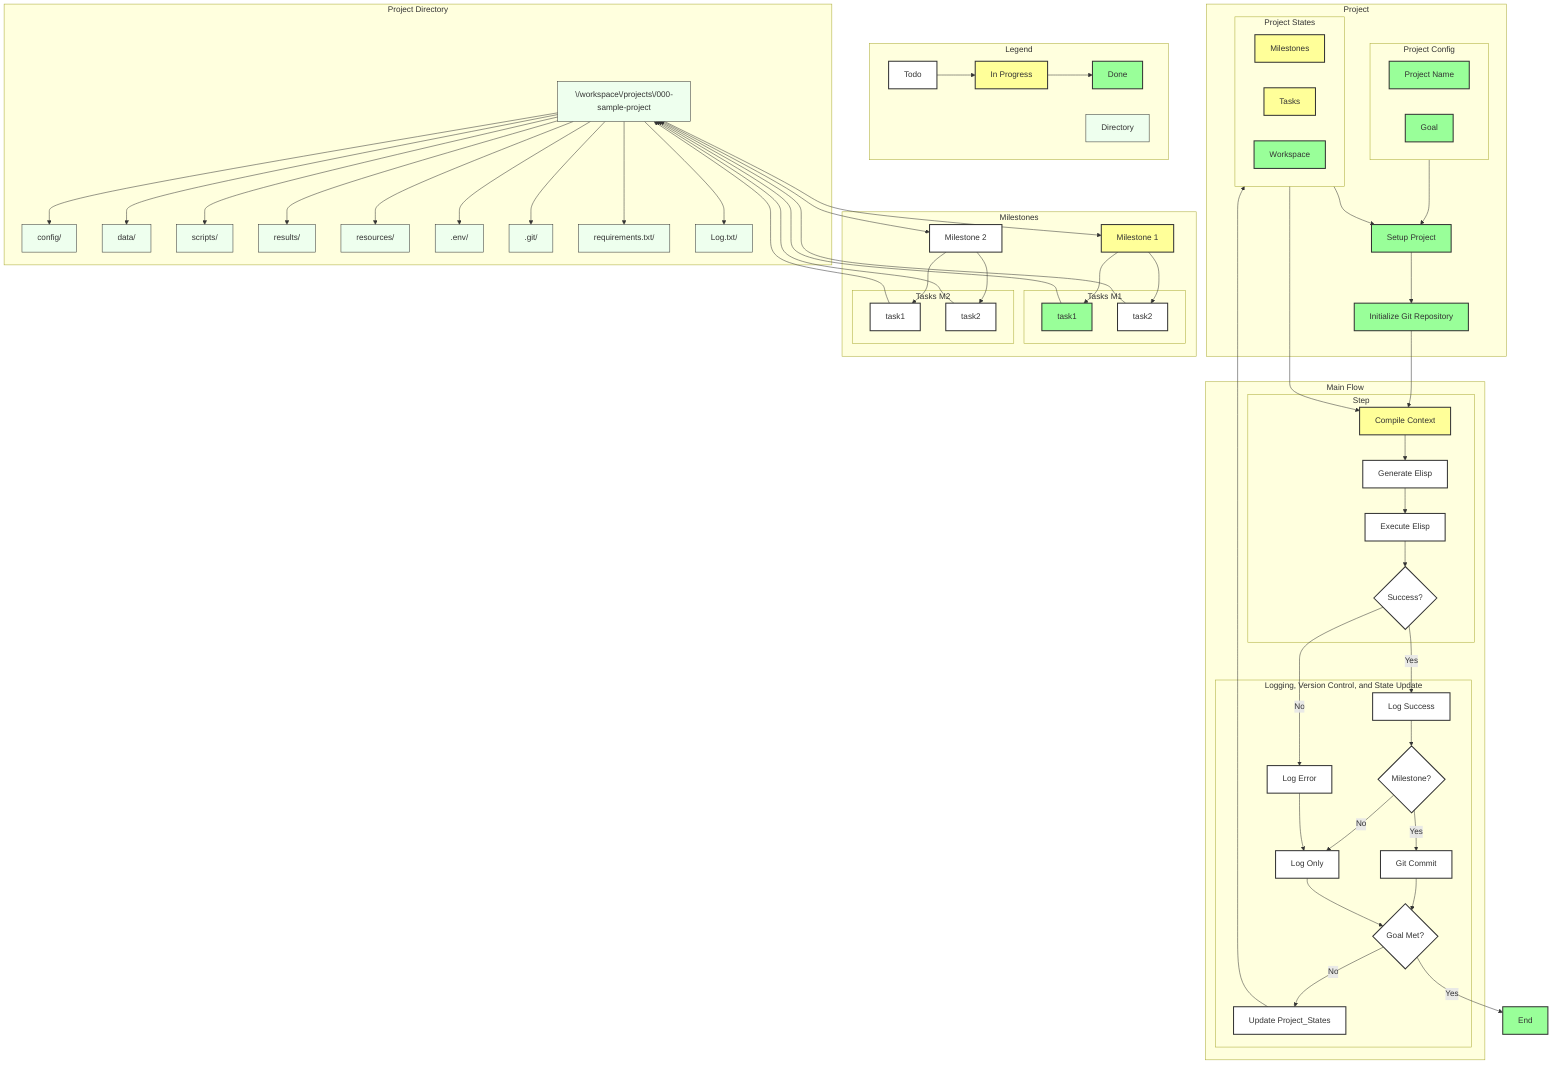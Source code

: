 graph TD
    subgraph Legend
        Z1[Todo]:::todo
        Z2[In Progress]:::inProgress
        Z3[Done]:::done
        Z4[Directory]:::directory
    end
    subgraph Project
    subgraph PC[Project Config]
        A1[Project Name]:::done
        A2[Goal]:::done
    end
    subgraph PS[Project States]
        A3[Milestones]:::inProgress
        A4[Tasks]:::inProgress
        A5[Workspace]:::done
    end
    A[Setup Project]:::done
    B[Initialize Git Repository]:::done
    end
    subgraph Project Directory
        Root["\/workspace\/projects\/000-sample-project"]:::directory
        Config[config/]:::directory
        Data[data/]:::directory
        Scripts[scripts/]:::directory
        Results[results/]:::directory
        Resources[resources/]:::directory
        Env[.env/]:::directory
        Git[.git/]:::directory
        Requirements[requirements.txt/]:::directory
        Log[Log.txt/]:::directory
        Root --> Config
        Root --> Data
        Root --> Scripts
        Root --> Results
        Root --> Resources
        Root --> Env
        Root --> Git
        Root --> Requirements
        Root --> Log
    end
    subgraph Main Flow
    subgraph Step
        D[Compile Context]:::inProgress
        E[Generate Elisp]:::todo
        F[Execute Elisp]:::todo
        G{Success?}:::todo
    end
    subgraph "Logging, Version Control, and State Update"
        H[Log Success]:::todo
        I[Log Error]:::todo
        J{Milestone?}:::todo
        K[Git Commit]:::todo
        L[Log Only]:::todo
        M{Goal Met?}:::todo
        N[Update Project_States]:::todo
    end
    end
    subgraph Milestones
        MS1[Milestone 1]:::inProgress
        MS2[Milestone 2]:::todo
    subgraph Tasks M1
        T1[task1]:::done
        T2[task2]:::todo
    end
    subgraph Tasks M2
        T3[task1]:::todo
        T4[task2]:::todo
    end
    end
    PC --> A
    PS --> A
    A --> B
    B --> D
    PS --> D
    D --> E --> F --> G
    G -- Yes --> H
    G -- No --> I
    H --> J
    J -- Yes --> K
    J -- No --> L
    K --> M
    I --> L
    L --> M
    M -- No --> N
    N --> PS
    M -- Yes --> End[End]:::done
    Root --> MS1
    Root --> MS2
    MS1 --> T1
    MS1 --> T2
    MS2 --> T3
    MS2 --> T4
    T1 --> Root
    T2 --> Root
    T3 --> Root
    T4 --> Root
    Z1 --> Z2
    Z2 --> Z3
    classDef done fill:#9f9,stroke:#333,stroke-width:2px;
    classDef inProgress fill:#ff9,stroke:#333,stroke-width:2px;
    classDef todo fill:#fff,stroke:#333,stroke-width:2px;
    classDef directory fill:#efe,stroke:#333,stroke-width:1px;
    class Root,Config,Data,Scripts,Results,Resources directory;

    %% %% project-management.mmd
    %% graph LR
    %%     subgraph Legend
        %%         Z1[Todo]:::todo
        %%         Z2[In Progress]:::inProgress
        %%         Z3[Done]:::done
        %%         Z4[Directory]:::directory
        %%     end

    %%     subgraph Project Directory
        %%         Root["\/workspace\/projects\/000-sample-project"]:::directory
        %%         Config[config/]:::directory
        %%         Data[data/]:::directory
        %%         Scripts[scripts/]:::directory
        %%         Results[results/]:::directory
        %%         Resources[resources/]:::directory
        %%         Env[.env/]:::directory
        %%         Git[.git/]:::directory
        %%         Requirements[requirements.txt/]:::directory
        %%         Log[Log.txt/]:::directory
        %%         PM[project_management.mmd/]:::directory
        %%         Root --> Config
        %%         Root --> Data
        %%         Root --> Scripts
        %%         Root --> Results
        %%         Root --> Resources
        %%         Root --> Env
        %%         Root --> Git
        %%         Root --> Requirements
        %%         Root --> Log
        %%         Root --> PM
        %%     end

    %%     subgraph Milestones
        %%         D[Milestone 1]:::inProgress
        %%         E[Milestone 2]:::todo
    %%     subgraph Tasks M1
        %%         F[task1]:::done
        %%         G[task2]:::todo
        %%     end
    %%     subgraph Tasks M2
        %%         H[task1]:::todo
        %%         I[task2]:::todo
        %%     end
        %%     end
        %%     Root --> D
        %%     Root --> E
        %%     D --> F
        %%     D --> G
        %%     E --> H
        %%     E --> I
        %%     F --> Root
        %%     G --> Root
        %%     H --> Root
        %%     I --> Root
        %%     Z1 --> Z2
        %%     Z2 --> Z3
        %%     classDef done fill:#9f9,stroke:#333,stroke-width:2px;
        %%     classDef inProgress fill:#ff9,stroke:#333,stroke-width:2px;
        %%     classDef todo fill:#fff,stroke:#333,stroke-width:2px;
        %%     classDef directory fill:#efe,stroke:#333,stroke-width:1px;
        %%     class Root,Config,Data,Scripts,Results,Resources directory;